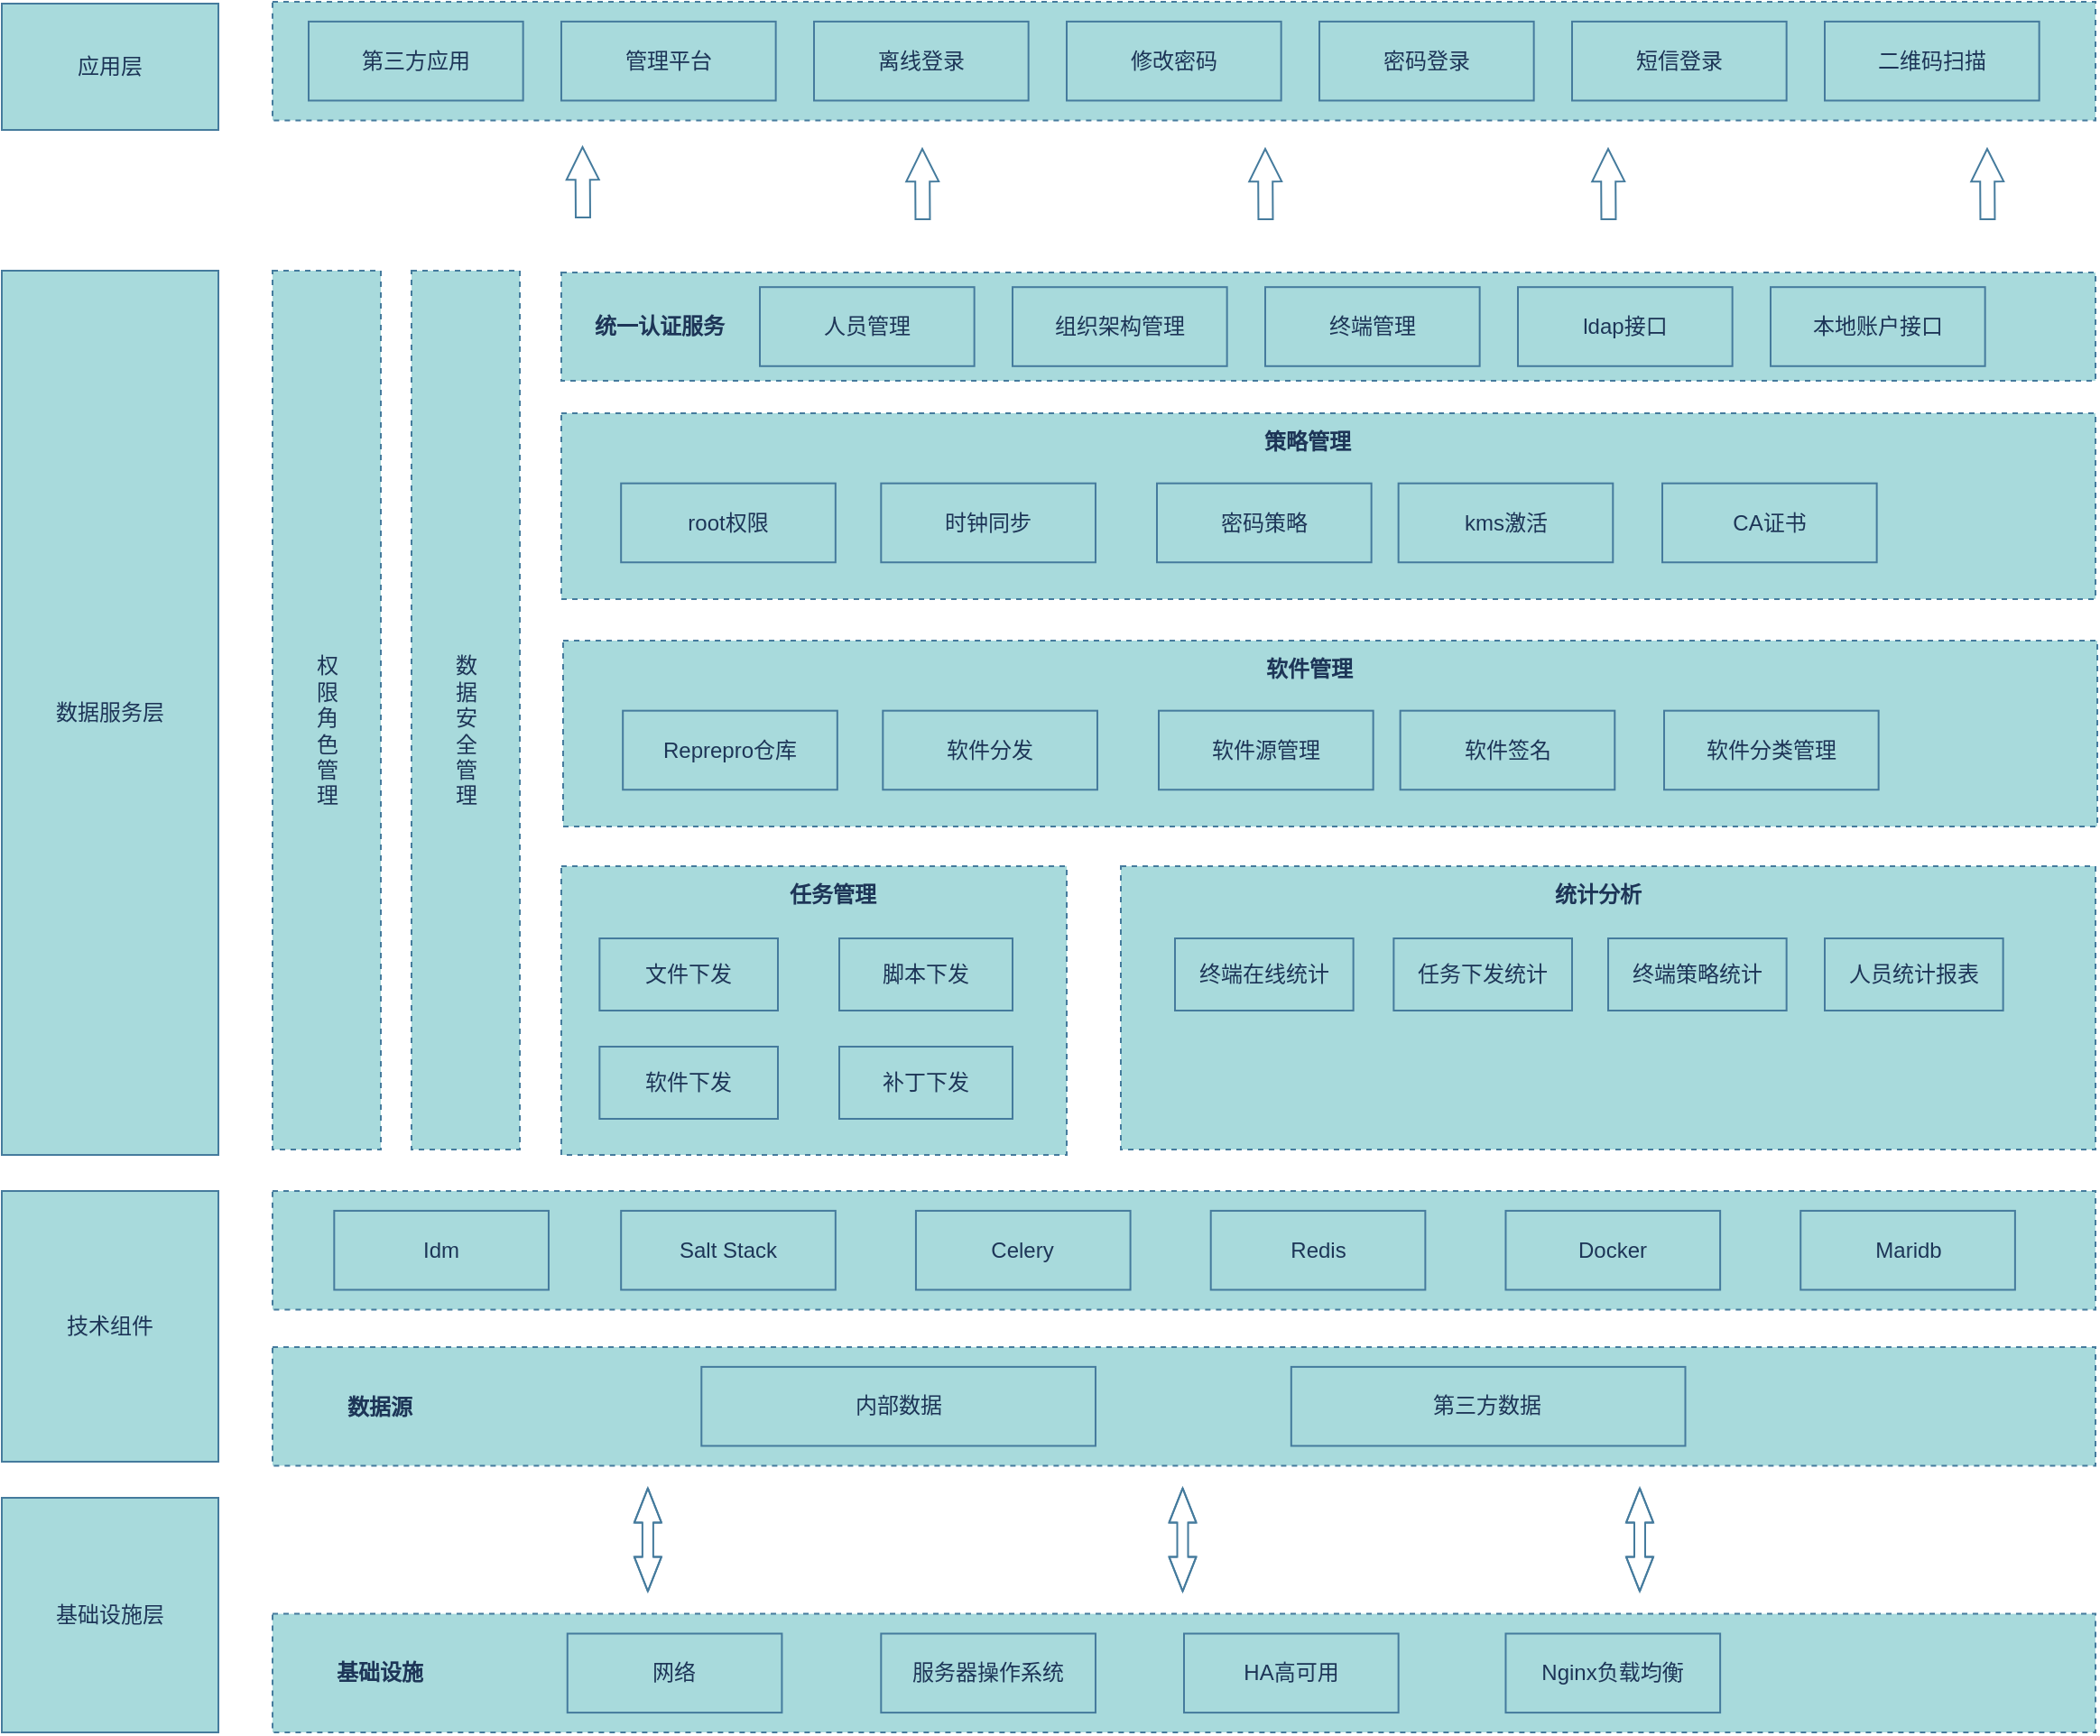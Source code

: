 <mxfile version="21.6.5" type="github" pages="3">
  <diagram name="数据中台技术架构图-1" id="JBZHbjwEhpAROHOcrjpn">
    <mxGraphModel dx="1781" dy="1697" grid="1" gridSize="10" guides="1" tooltips="1" connect="1" arrows="1" fold="1" page="1" pageScale="1" pageWidth="827" pageHeight="1169" math="0" shadow="0">
      <root>
        <mxCell id="0" />
        <mxCell id="1" parent="0" />
        <mxCell id="7xT1okyIv0pge_eyf053-1" value="" style="rounded=0;whiteSpace=wrap;html=1;labelBackgroundColor=none;dashed=1;strokeWidth=1;perimeterSpacing=1;fillColor=#A8DADC;strokeColor=#457B9D;fontColor=#1D3557;" parent="1" vertex="1">
          <mxGeometry x="200" y="430" width="280" height="160" as="geometry" />
        </mxCell>
        <mxCell id="7xT1okyIv0pge_eyf053-26" value="" style="group;rounded=0;dashed=1;container=0;labelBackgroundColor=none;fontColor=#1D3557;" parent="1" vertex="1" connectable="0">
          <mxGeometry x="40" y="170" width="60" height="417" as="geometry" />
        </mxCell>
        <mxCell id="7xT1okyIv0pge_eyf053-30" value="" style="rounded=0;whiteSpace=wrap;html=1;labelBackgroundColor=none;dashed=1;glass=0;shadow=0;fillColor=#A8DADC;strokeColor=#457B9D;fontColor=#1D3557;" parent="1" vertex="1">
          <mxGeometry x="510" y="430" width="540" height="157" as="geometry" />
        </mxCell>
        <mxCell id="7xT1okyIv0pge_eyf053-31" value="" style="rounded=0;whiteSpace=wrap;html=1;labelBackgroundColor=none;dashed=1;fillColor=#A8DADC;strokeColor=#457B9D;fontColor=#1D3557;" parent="1" vertex="1">
          <mxGeometry x="200" y="179" width="850" height="103" as="geometry" />
        </mxCell>
        <mxCell id="7xT1okyIv0pge_eyf053-32" value="" style="rounded=0;whiteSpace=wrap;html=1;labelBackgroundColor=none;dashed=1;fillColor=#A8DADC;strokeColor=#457B9D;fontColor=#1D3557;" parent="1" vertex="1">
          <mxGeometry x="200" y="101" width="850" height="60" as="geometry" />
        </mxCell>
        <mxCell id="7xT1okyIv0pge_eyf053-33" value="统一认证服务" style="text;strokeColor=none;align=center;fillColor=none;html=1;verticalAlign=middle;whiteSpace=wrap;rounded=0;labelBackgroundColor=none;fontStyle=1;fontColor=#1D3557;" parent="1" vertex="1">
          <mxGeometry x="210.003" y="114.575" width="89.118" height="32.847" as="geometry" />
        </mxCell>
        <mxCell id="7xT1okyIv0pge_eyf053-34" value="" style="shape=flexArrow;endArrow=classic;html=1;rounded=0;width=8;endSize=5.7;endWidth=9;labelBackgroundColor=none;fontColor=default;strokeColor=#457B9D;" parent="1" edge="1">
          <mxGeometry width="50" height="50" relative="1" as="geometry">
            <mxPoint x="212" y="71" as="sourcePoint" />
            <mxPoint x="211.756" y="31" as="targetPoint" />
          </mxGeometry>
        </mxCell>
        <mxCell id="7xT1okyIv0pge_eyf053-35" value="" style="shape=flexArrow;endArrow=classic;html=1;rounded=0;width=8;endSize=5.7;endWidth=9;labelBackgroundColor=none;fontColor=default;strokeColor=#457B9D;" parent="1" edge="1">
          <mxGeometry width="50" height="50" relative="1" as="geometry">
            <mxPoint x="400.24" y="72" as="sourcePoint" />
            <mxPoint x="399.996" y="32" as="targetPoint" />
          </mxGeometry>
        </mxCell>
        <mxCell id="7xT1okyIv0pge_eyf053-36" value="" style="shape=flexArrow;endArrow=classic;html=1;rounded=0;width=8;endSize=5.7;endWidth=9;labelBackgroundColor=none;fontColor=default;strokeColor=#457B9D;" parent="1" edge="1">
          <mxGeometry width="50" height="50" relative="1" as="geometry">
            <mxPoint x="590.24" y="72" as="sourcePoint" />
            <mxPoint x="589.996" y="32" as="targetPoint" />
          </mxGeometry>
        </mxCell>
        <mxCell id="7xT1okyIv0pge_eyf053-37" value="" style="shape=flexArrow;endArrow=classic;html=1;rounded=0;width=8;endSize=5.7;endWidth=9;labelBackgroundColor=none;fontColor=default;strokeColor=#457B9D;" parent="1" edge="1">
          <mxGeometry width="50" height="50" relative="1" as="geometry">
            <mxPoint x="780.24" y="72" as="sourcePoint" />
            <mxPoint x="779.996" y="32" as="targetPoint" />
          </mxGeometry>
        </mxCell>
        <mxCell id="7xT1okyIv0pge_eyf053-38" value="" style="shape=flexArrow;endArrow=classic;html=1;rounded=0;width=8;endSize=5.7;endWidth=9;labelBackgroundColor=none;fontColor=default;strokeColor=#457B9D;" parent="1" edge="1">
          <mxGeometry width="50" height="50" relative="1" as="geometry">
            <mxPoint x="990.24" y="72" as="sourcePoint" />
            <mxPoint x="989.996" y="32" as="targetPoint" />
          </mxGeometry>
        </mxCell>
        <mxCell id="7xT1okyIv0pge_eyf053-39" value="" style="rounded=0;whiteSpace=wrap;html=1;labelBackgroundColor=none;dashed=1;fillColor=#A8DADC;strokeColor=#457B9D;fontColor=#1D3557;" parent="1" vertex="1">
          <mxGeometry x="40" y="-49.004" width="1010.0" height="65.693" as="geometry" />
        </mxCell>
        <mxCell id="7xT1okyIv0pge_eyf053-40" value="第三方应用" style="rounded=0;whiteSpace=wrap;html=1;labelBackgroundColor=none;fillColor=#A8DADC;strokeColor=#457B9D;fontColor=#1D3557;" parent="1" vertex="1">
          <mxGeometry x="60.002" y="-38.055" width="118.824" height="43.796" as="geometry" />
        </mxCell>
        <mxCell id="7xT1okyIv0pge_eyf053-41" value="管理平台" style="rounded=0;whiteSpace=wrap;html=1;labelBackgroundColor=none;fillColor=#A8DADC;strokeColor=#457B9D;fontColor=#1D3557;" parent="1" vertex="1">
          <mxGeometry x="200.002" y="-38.055" width="118.824" height="43.796" as="geometry" />
        </mxCell>
        <mxCell id="7xT1okyIv0pge_eyf053-42" value="离线登录" style="rounded=0;whiteSpace=wrap;html=1;labelBackgroundColor=none;fillColor=#A8DADC;strokeColor=#457B9D;fontColor=#1D3557;" parent="1" vertex="1">
          <mxGeometry x="340.002" y="-38.055" width="118.824" height="43.796" as="geometry" />
        </mxCell>
        <mxCell id="7xT1okyIv0pge_eyf053-43" value="修改密码" style="rounded=0;whiteSpace=wrap;html=1;labelBackgroundColor=none;fillColor=#A8DADC;strokeColor=#457B9D;fontColor=#1D3557;" parent="1" vertex="1">
          <mxGeometry x="480.002" y="-38.055" width="118.824" height="43.796" as="geometry" />
        </mxCell>
        <mxCell id="7xT1okyIv0pge_eyf053-44" value="密码登录" style="rounded=0;whiteSpace=wrap;html=1;labelBackgroundColor=none;fillColor=#A8DADC;strokeColor=#457B9D;fontColor=#1D3557;" parent="1" vertex="1">
          <mxGeometry x="620.002" y="-38.055" width="118.824" height="43.796" as="geometry" />
        </mxCell>
        <mxCell id="7xT1okyIv0pge_eyf053-45" value="短信登录" style="rounded=0;whiteSpace=wrap;html=1;labelBackgroundColor=none;fillColor=#A8DADC;strokeColor=#457B9D;fontColor=#1D3557;" parent="1" vertex="1">
          <mxGeometry x="760.002" y="-38.055" width="118.824" height="43.796" as="geometry" />
        </mxCell>
        <mxCell id="7xT1okyIv0pge_eyf053-46" value="二维码扫描" style="rounded=0;whiteSpace=wrap;html=1;labelBackgroundColor=none;fillColor=#A8DADC;strokeColor=#457B9D;fontColor=#1D3557;" parent="1" vertex="1">
          <mxGeometry x="900.002" y="-38.055" width="118.824" height="43.796" as="geometry" />
        </mxCell>
        <mxCell id="7xT1okyIv0pge_eyf053-47" value="人员管理" style="rounded=0;whiteSpace=wrap;html=1;labelBackgroundColor=none;fillColor=#A8DADC;strokeColor=#457B9D;fontColor=#1D3557;" parent="1" vertex="1">
          <mxGeometry x="310.002" y="109.095" width="118.824" height="43.796" as="geometry" />
        </mxCell>
        <mxCell id="7xT1okyIv0pge_eyf053-48" value="文件下发" style="rounded=0;whiteSpace=wrap;html=1;labelBackgroundColor=none;fillColor=#A8DADC;strokeColor=#457B9D;fontColor=#1D3557;" parent="1" vertex="1">
          <mxGeometry x="221.18" y="470" width="98.82" height="40" as="geometry" />
        </mxCell>
        <mxCell id="7xT1okyIv0pge_eyf053-49" value="组织架构管理" style="rounded=0;whiteSpace=wrap;html=1;labelBackgroundColor=none;fillColor=#A8DADC;strokeColor=#457B9D;fontColor=#1D3557;" parent="1" vertex="1">
          <mxGeometry x="450.002" y="109.105" width="118.824" height="43.796" as="geometry" />
        </mxCell>
        <mxCell id="7xT1okyIv0pge_eyf053-50" value="终端管理" style="rounded=0;whiteSpace=wrap;html=1;labelBackgroundColor=none;fillColor=#A8DADC;strokeColor=#457B9D;fontColor=#1D3557;" parent="1" vertex="1">
          <mxGeometry x="590.002" y="109.095" width="118.824" height="43.796" as="geometry" />
        </mxCell>
        <mxCell id="7xT1okyIv0pge_eyf053-51" value="ldap接口" style="rounded=0;whiteSpace=wrap;html=1;labelBackgroundColor=none;fillColor=#A8DADC;strokeColor=#457B9D;fontColor=#1D3557;" parent="1" vertex="1">
          <mxGeometry x="730.002" y="109.095" width="118.824" height="43.796" as="geometry" />
        </mxCell>
        <mxCell id="7xT1okyIv0pge_eyf053-52" value="本地账户接口" style="rounded=0;whiteSpace=wrap;html=1;labelBackgroundColor=none;fillColor=#A8DADC;strokeColor=#457B9D;fontColor=#1D3557;" parent="1" vertex="1">
          <mxGeometry x="870.002" y="109.095" width="118.824" height="43.796" as="geometry" />
        </mxCell>
        <mxCell id="7xT1okyIv0pge_eyf053-53" value="软件下发" style="rounded=0;whiteSpace=wrap;html=1;labelBackgroundColor=none;fillColor=#A8DADC;strokeColor=#457B9D;fontColor=#1D3557;" parent="1" vertex="1">
          <mxGeometry x="221.18" y="530" width="98.82" height="40" as="geometry" />
        </mxCell>
        <mxCell id="7xT1okyIv0pge_eyf053-54" value="脚本下发" style="rounded=0;whiteSpace=wrap;html=1;labelBackgroundColor=none;fillColor=#A8DADC;strokeColor=#457B9D;fontColor=#1D3557;" parent="1" vertex="1">
          <mxGeometry x="354" y="470" width="96" height="40" as="geometry" />
        </mxCell>
        <mxCell id="7xT1okyIv0pge_eyf053-56" value="补丁下发" style="rounded=0;whiteSpace=wrap;html=1;labelBackgroundColor=none;fillColor=#A8DADC;strokeColor=#457B9D;fontColor=#1D3557;" parent="1" vertex="1">
          <mxGeometry x="354" y="530" width="96" height="40" as="geometry" />
        </mxCell>
        <mxCell id="7xT1okyIv0pge_eyf053-57" value="任务管理" style="text;strokeColor=none;align=center;fillColor=none;html=1;verticalAlign=middle;whiteSpace=wrap;rounded=0;labelBackgroundColor=none;fontStyle=1;fontColor=#1D3557;" parent="1" vertex="1">
          <mxGeometry x="306.003" y="430.005" width="89.118" height="32.847" as="geometry" />
        </mxCell>
        <mxCell id="7xT1okyIv0pge_eyf053-58" value="应用层" style="rounded=0;whiteSpace=wrap;html=1;labelBackgroundColor=none;fillColor=#A8DADC;strokeColor=#457B9D;fontColor=#1D3557;" parent="1" vertex="1">
          <mxGeometry x="-110" y="-48" width="120" height="70" as="geometry" />
        </mxCell>
        <mxCell id="7xT1okyIv0pge_eyf053-59" value="数据服务层" style="rounded=0;whiteSpace=wrap;html=1;labelBackgroundColor=none;fillColor=#A8DADC;strokeColor=#457B9D;fontColor=#1D3557;" parent="1" vertex="1">
          <mxGeometry x="-110" y="100" width="120" height="490" as="geometry" />
        </mxCell>
        <mxCell id="7xT1okyIv0pge_eyf053-60" value="技术组件" style="rounded=0;whiteSpace=wrap;html=1;labelBackgroundColor=none;fillColor=#A8DADC;strokeColor=#457B9D;fontColor=#1D3557;" parent="1" vertex="1">
          <mxGeometry x="-110" y="610" width="120" height="150" as="geometry" />
        </mxCell>
        <mxCell id="7xT1okyIv0pge_eyf053-61" value="基础设施层" style="rounded=0;whiteSpace=wrap;html=1;labelBackgroundColor=none;fillColor=#A8DADC;strokeColor=#457B9D;fontColor=#1D3557;" parent="1" vertex="1">
          <mxGeometry x="-110" y="780" width="120" height="130" as="geometry" />
        </mxCell>
        <mxCell id="7xT1okyIv0pge_eyf053-62" value="统计分析" style="text;strokeColor=none;align=center;fillColor=none;html=1;verticalAlign=middle;whiteSpace=wrap;rounded=0;labelBackgroundColor=none;fontStyle=1;fontColor=#1D3557;" parent="1" vertex="1">
          <mxGeometry x="730.003" y="430.005" width="89.118" height="32.847" as="geometry" />
        </mxCell>
        <mxCell id="7xT1okyIv0pge_eyf053-63" value="终端在线统计" style="rounded=0;whiteSpace=wrap;html=1;labelBackgroundColor=none;fillColor=#A8DADC;strokeColor=#457B9D;fontColor=#1D3557;" parent="1" vertex="1">
          <mxGeometry x="540" y="470" width="98.82" height="40" as="geometry" />
        </mxCell>
        <mxCell id="7xT1okyIv0pge_eyf053-64" value="任务下发统计" style="rounded=0;whiteSpace=wrap;html=1;labelBackgroundColor=none;fillColor=#A8DADC;strokeColor=#457B9D;fontColor=#1D3557;" parent="1" vertex="1">
          <mxGeometry x="661.18" y="470" width="98.82" height="40" as="geometry" />
        </mxCell>
        <mxCell id="7xT1okyIv0pge_eyf053-65" value="终端策略统计" style="rounded=0;whiteSpace=wrap;html=1;labelBackgroundColor=none;fillColor=#A8DADC;strokeColor=#457B9D;fontColor=#1D3557;" parent="1" vertex="1">
          <mxGeometry x="780.01" y="470" width="98.82" height="40" as="geometry" />
        </mxCell>
        <mxCell id="7xT1okyIv0pge_eyf053-66" value="人员统计报表" style="rounded=0;whiteSpace=wrap;html=1;labelBackgroundColor=none;fillColor=#A8DADC;strokeColor=#457B9D;fontColor=#1D3557;" parent="1" vertex="1">
          <mxGeometry x="900" y="470" width="98.82" height="40" as="geometry" />
        </mxCell>
        <mxCell id="7xT1okyIv0pge_eyf053-67" value="策略管理" style="text;strokeColor=none;align=center;fillColor=none;html=1;verticalAlign=middle;whiteSpace=wrap;rounded=0;labelBackgroundColor=none;fontStyle=1;fontColor=#1D3557;" parent="1" vertex="1">
          <mxGeometry x="568.823" y="179.005" width="89.118" height="32.847" as="geometry" />
        </mxCell>
        <mxCell id="7xT1okyIv0pge_eyf053-3" value="" style="rounded=0;whiteSpace=wrap;html=1;labelBackgroundColor=none;dashed=1;fillColor=#A8DADC;strokeColor=#457B9D;fontColor=#1D3557;" parent="1" vertex="1">
          <mxGeometry x="40" y="696.496" width="1010.0" height="65.693" as="geometry" />
        </mxCell>
        <mxCell id="7xT1okyIv0pge_eyf053-4" value="数据源" style="text;strokeColor=none;align=center;fillColor=none;html=1;verticalAlign=middle;whiteSpace=wrap;rounded=0;labelBackgroundColor=none;fontStyle=1;fontColor=#1D3557;" parent="1" vertex="1">
          <mxGeometry x="54.853" y="714.015" width="89.118" height="32.847" as="geometry" />
        </mxCell>
        <mxCell id="7xT1okyIv0pge_eyf053-5" value="" style="rounded=0;whiteSpace=wrap;html=1;labelBackgroundColor=none;dashed=1;fillColor=#A8DADC;strokeColor=#457B9D;fontColor=#1D3557;" parent="1" vertex="1">
          <mxGeometry x="40" y="610" width="1010.0" height="65.693" as="geometry" />
        </mxCell>
        <mxCell id="7xT1okyIv0pge_eyf053-6" value="内部数据" style="rounded=0;whiteSpace=wrap;html=1;labelBackgroundColor=none;fillColor=#A8DADC;strokeColor=#457B9D;fontColor=#1D3557;" parent="1" vertex="1">
          <mxGeometry x="277.647" y="707.445" width="218.338" height="43.796" as="geometry" />
        </mxCell>
        <mxCell id="7xT1okyIv0pge_eyf053-7" value="第三方数据" style="rounded=0;whiteSpace=wrap;html=1;labelBackgroundColor=none;fillColor=#A8DADC;strokeColor=#457B9D;fontColor=#1D3557;" parent="1" vertex="1">
          <mxGeometry x="604.412" y="707.445" width="218.338" height="43.796" as="geometry" />
        </mxCell>
        <mxCell id="7xT1okyIv0pge_eyf053-8" value="" style="rounded=0;whiteSpace=wrap;html=1;labelBackgroundColor=none;dashed=1;fillColor=#A8DADC;strokeColor=#457B9D;fontColor=#1D3557;" parent="1" vertex="1">
          <mxGeometry x="40" y="844.307" width="1010.0" height="65.693" as="geometry" />
        </mxCell>
        <mxCell id="7xT1okyIv0pge_eyf053-9" value="网络" style="rounded=0;whiteSpace=wrap;html=1;labelBackgroundColor=none;fillColor=#A8DADC;strokeColor=#457B9D;fontColor=#1D3557;" parent="1" vertex="1">
          <mxGeometry x="203.382" y="855.255" width="118.824" height="43.796" as="geometry" />
        </mxCell>
        <mxCell id="7xT1okyIv0pge_eyf053-11" value="服务器操作系统" style="rounded=0;whiteSpace=wrap;html=1;labelBackgroundColor=none;fillColor=#A8DADC;strokeColor=#457B9D;fontColor=#1D3557;" parent="1" vertex="1">
          <mxGeometry x="377.162" y="855.255" width="118.824" height="43.796" as="geometry" />
        </mxCell>
        <mxCell id="7xT1okyIv0pge_eyf053-12" value="HA高可用" style="rounded=0;whiteSpace=wrap;html=1;labelBackgroundColor=none;fillColor=#A8DADC;strokeColor=#457B9D;fontColor=#1D3557;" parent="1" vertex="1">
          <mxGeometry x="545.0" y="855.255" width="118.824" height="43.796" as="geometry" />
        </mxCell>
        <mxCell id="7xT1okyIv0pge_eyf053-13" value="Nginx负载均衡" style="rounded=0;whiteSpace=wrap;html=1;labelBackgroundColor=none;fillColor=#A8DADC;strokeColor=#457B9D;fontColor=#1D3557;" parent="1" vertex="1">
          <mxGeometry x="723.235" y="855.255" width="118.824" height="43.796" as="geometry" />
        </mxCell>
        <mxCell id="7xT1okyIv0pge_eyf053-14" value="基础设施" style="text;strokeColor=none;align=center;fillColor=none;html=1;verticalAlign=middle;whiteSpace=wrap;rounded=0;labelBackgroundColor=none;fontStyle=1;fontColor=#1D3557;" parent="1" vertex="1">
          <mxGeometry x="54.853" y="860.73" width="89.118" height="32.847" as="geometry" />
        </mxCell>
        <mxCell id="7xT1okyIv0pge_eyf053-15" value="Idm" style="rounded=0;whiteSpace=wrap;html=1;labelBackgroundColor=none;fillColor=#A8DADC;strokeColor=#457B9D;fontColor=#1D3557;" parent="1" vertex="1">
          <mxGeometry x="74.162" y="620.949" width="118.824" height="43.796" as="geometry" />
        </mxCell>
        <mxCell id="7xT1okyIv0pge_eyf053-16" value="Salt Stack" style="rounded=0;whiteSpace=wrap;html=1;labelBackgroundColor=none;fillColor=#A8DADC;strokeColor=#457B9D;fontColor=#1D3557;" parent="1" vertex="1">
          <mxGeometry x="233.088" y="620.949" width="118.824" height="43.796" as="geometry" />
        </mxCell>
        <mxCell id="7xT1okyIv0pge_eyf053-17" value="Celery" style="rounded=0;whiteSpace=wrap;html=1;labelBackgroundColor=none;fillColor=#A8DADC;strokeColor=#457B9D;fontColor=#1D3557;" parent="1" vertex="1">
          <mxGeometry x="396.471" y="620.949" width="118.824" height="43.796" as="geometry" />
        </mxCell>
        <mxCell id="7xT1okyIv0pge_eyf053-18" value="Redis" style="rounded=0;whiteSpace=wrap;html=1;labelBackgroundColor=none;fillColor=#A8DADC;strokeColor=#457B9D;fontColor=#1D3557;" parent="1" vertex="1">
          <mxGeometry x="559.853" y="620.949" width="118.824" height="43.796" as="geometry" />
        </mxCell>
        <mxCell id="7xT1okyIv0pge_eyf053-19" value="Docker" style="rounded=0;whiteSpace=wrap;html=1;labelBackgroundColor=none;fillColor=#A8DADC;strokeColor=#457B9D;fontColor=#1D3557;" parent="1" vertex="1">
          <mxGeometry x="723.235" y="620.949" width="118.824" height="43.796" as="geometry" />
        </mxCell>
        <mxCell id="7xT1okyIv0pge_eyf053-20" value="Maridb" style="rounded=0;whiteSpace=wrap;html=1;labelBackgroundColor=none;fillColor=#A8DADC;strokeColor=#457B9D;fontColor=#1D3557;" parent="1" vertex="1">
          <mxGeometry x="886.618" y="620.949" width="118.824" height="43.796" as="geometry" />
        </mxCell>
        <mxCell id="7xT1okyIv0pge_eyf053-21" value="" style="shape=flexArrow;endArrow=classic;startArrow=classic;html=1;rounded=0;startWidth=8;startSize=6;endWidth=8;endSize=6;width=6;labelBackgroundColor=none;fontColor=default;strokeColor=#457B9D;" parent="1" edge="1">
          <mxGeometry width="100" height="100" relative="1" as="geometry">
            <mxPoint x="247.941" y="832.263" as="sourcePoint" />
            <mxPoint x="247.941" y="774.234" as="targetPoint" />
            <Array as="points">
              <mxPoint x="247.941" y="799.416" />
            </Array>
          </mxGeometry>
        </mxCell>
        <mxCell id="7xT1okyIv0pge_eyf053-22" value="" style="shape=flexArrow;endArrow=classic;startArrow=classic;html=1;rounded=0;startWidth=8;startSize=6;endWidth=8;endSize=6;width=6;labelBackgroundColor=none;fontColor=default;strokeColor=#457B9D;" parent="1" edge="1">
          <mxGeometry width="100" height="100" relative="1" as="geometry">
            <mxPoint x="544.257" y="832.263" as="sourcePoint" />
            <mxPoint x="544.257" y="774.234" as="targetPoint" />
            <Array as="points">
              <mxPoint x="544.257" y="799.416" />
            </Array>
          </mxGeometry>
        </mxCell>
        <mxCell id="7xT1okyIv0pge_eyf053-23" value="" style="shape=flexArrow;endArrow=classic;startArrow=classic;html=1;rounded=0;startWidth=8;startSize=6;endWidth=8;endSize=6;width=6;labelBackgroundColor=none;fontColor=default;strokeColor=#457B9D;" parent="1" edge="1">
          <mxGeometry width="100" height="100" relative="1" as="geometry">
            <mxPoint x="797.5" y="832.263" as="sourcePoint" />
            <mxPoint x="797.5" y="774.234" as="targetPoint" />
            <Array as="points">
              <mxPoint x="797.5" y="799.416" />
            </Array>
          </mxGeometry>
        </mxCell>
        <mxCell id="7xT1okyIv0pge_eyf053-2" value="" style="rounded=0;whiteSpace=wrap;html=1;labelBackgroundColor=none;dashed=1;fillColor=#A8DADC;strokeColor=#457B9D;fontColor=#1D3557;" parent="1" vertex="1">
          <mxGeometry x="117" y="100" width="60" height="487" as="geometry" />
        </mxCell>
        <mxCell id="7xT1okyIv0pge_eyf053-24" value="数&lt;br&gt;据&lt;br&gt;安&lt;br&gt;全&lt;br&gt;管&lt;br&gt;理" style="text;strokeColor=none;align=center;fillColor=none;html=1;verticalAlign=middle;whiteSpace=wrap;rounded=0;labelBackgroundColor=none;fontColor=#1D3557;" parent="1" vertex="1">
          <mxGeometry x="129.5" y="285.833" width="35" height="139" as="geometry" />
        </mxCell>
        <mxCell id="7xT1okyIv0pge_eyf053-27" value="" style="rounded=0;whiteSpace=wrap;html=1;labelBackgroundColor=none;dashed=1;fillColor=#A8DADC;strokeColor=#457B9D;fontColor=#1D3557;" parent="1" vertex="1">
          <mxGeometry x="40" y="100" width="60" height="487" as="geometry" />
        </mxCell>
        <mxCell id="7xT1okyIv0pge_eyf053-28" value="权&lt;br&gt;限&lt;br&gt;角&lt;br&gt;色&lt;br&gt;管&lt;br&gt;理" style="text;strokeColor=none;align=center;fillColor=none;html=1;verticalAlign=middle;whiteSpace=wrap;rounded=0;labelBackgroundColor=none;fontColor=#1D3557;" parent="1" vertex="1">
          <mxGeometry x="52.5" y="285.833" width="35" height="139" as="geometry" />
        </mxCell>
        <mxCell id="7xT1okyIv0pge_eyf053-69" value="root权限" style="rounded=0;whiteSpace=wrap;html=1;labelBackgroundColor=none;fillColor=#A8DADC;strokeColor=#457B9D;fontColor=#1D3557;" parent="1" vertex="1">
          <mxGeometry x="233.092" y="217.835" width="118.824" height="43.796" as="geometry" />
        </mxCell>
        <mxCell id="7xT1okyIv0pge_eyf053-70" value="时钟同步" style="rounded=0;whiteSpace=wrap;html=1;labelBackgroundColor=none;fillColor=#A8DADC;strokeColor=#457B9D;fontColor=#1D3557;" parent="1" vertex="1">
          <mxGeometry x="377.162" y="217.835" width="118.824" height="43.796" as="geometry" />
        </mxCell>
        <mxCell id="7xT1okyIv0pge_eyf053-71" value="密码策略" style="rounded=0;whiteSpace=wrap;html=1;labelBackgroundColor=none;fillColor=#A8DADC;strokeColor=#457B9D;fontColor=#1D3557;" parent="1" vertex="1">
          <mxGeometry x="530.002" y="217.835" width="118.824" height="43.796" as="geometry" />
        </mxCell>
        <mxCell id="7xT1okyIv0pge_eyf053-72" value="kms激活" style="rounded=0;whiteSpace=wrap;html=1;labelBackgroundColor=none;fillColor=#A8DADC;strokeColor=#457B9D;fontColor=#1D3557;" parent="1" vertex="1">
          <mxGeometry x="663.822" y="217.835" width="118.824" height="43.796" as="geometry" />
        </mxCell>
        <mxCell id="7xT1okyIv0pge_eyf053-73" value="CA证书" style="rounded=0;whiteSpace=wrap;html=1;labelBackgroundColor=none;fillColor=#A8DADC;strokeColor=#457B9D;fontColor=#1D3557;" parent="1" vertex="1">
          <mxGeometry x="810.002" y="217.835" width="118.824" height="43.796" as="geometry" />
        </mxCell>
        <mxCell id="7xT1okyIv0pge_eyf053-74" value="" style="rounded=0;whiteSpace=wrap;html=1;labelBackgroundColor=none;dashed=1;fillColor=#A8DADC;strokeColor=#457B9D;fontColor=#1D3557;" parent="1" vertex="1">
          <mxGeometry x="201" y="305" width="850" height="103" as="geometry" />
        </mxCell>
        <mxCell id="7xT1okyIv0pge_eyf053-75" value="软件管理" style="text;strokeColor=none;align=center;fillColor=none;html=1;verticalAlign=middle;whiteSpace=wrap;rounded=0;labelBackgroundColor=none;fontStyle=1;fontColor=#1D3557;" parent="1" vertex="1">
          <mxGeometry x="569.823" y="305.005" width="89.118" height="32.847" as="geometry" />
        </mxCell>
        <mxCell id="7xT1okyIv0pge_eyf053-76" value="Reprepro仓库" style="rounded=0;whiteSpace=wrap;html=1;labelBackgroundColor=none;fillColor=#A8DADC;strokeColor=#457B9D;fontColor=#1D3557;" parent="1" vertex="1">
          <mxGeometry x="234.092" y="343.835" width="118.824" height="43.796" as="geometry" />
        </mxCell>
        <mxCell id="7xT1okyIv0pge_eyf053-77" value="软件分发" style="rounded=0;whiteSpace=wrap;html=1;labelBackgroundColor=none;fillColor=#A8DADC;strokeColor=#457B9D;fontColor=#1D3557;" parent="1" vertex="1">
          <mxGeometry x="378.162" y="343.835" width="118.824" height="43.796" as="geometry" />
        </mxCell>
        <mxCell id="7xT1okyIv0pge_eyf053-78" value="软件源管理" style="rounded=0;whiteSpace=wrap;html=1;labelBackgroundColor=none;fillColor=#A8DADC;strokeColor=#457B9D;fontColor=#1D3557;" parent="1" vertex="1">
          <mxGeometry x="531.002" y="343.835" width="118.824" height="43.796" as="geometry" />
        </mxCell>
        <mxCell id="7xT1okyIv0pge_eyf053-79" value="软件签名" style="rounded=0;whiteSpace=wrap;html=1;labelBackgroundColor=none;fillColor=#A8DADC;strokeColor=#457B9D;fontColor=#1D3557;" parent="1" vertex="1">
          <mxGeometry x="664.822" y="343.835" width="118.824" height="43.796" as="geometry" />
        </mxCell>
        <mxCell id="7xT1okyIv0pge_eyf053-80" value="软件分类管理" style="rounded=0;whiteSpace=wrap;html=1;labelBackgroundColor=none;fillColor=#A8DADC;strokeColor=#457B9D;fontColor=#1D3557;" parent="1" vertex="1">
          <mxGeometry x="811.002" y="343.835" width="118.824" height="43.796" as="geometry" />
        </mxCell>
      </root>
    </mxGraphModel>
  </diagram>
  <diagram id="5oO0zdge0b_lwBmciEEE" name="数据中台技术架构图-2">
    <mxGraphModel dx="954" dy="528" grid="1" gridSize="10" guides="1" tooltips="1" connect="1" arrows="1" fold="1" page="1" pageScale="1" pageWidth="827" pageHeight="1169" math="0" shadow="0">
      <root>
        <mxCell id="0" />
        <mxCell id="1" parent="0" />
        <mxCell id="FahSM20ym5paNgnE85Up-1" value="" style="rounded=0;whiteSpace=wrap;html=1;labelBackgroundColor=none;dashed=1;strokeWidth=1;perimeterSpacing=1;container=0;fillColor=#e1d5e7;strokeColor=#9673a6;" parent="1" vertex="1">
          <mxGeometry x="41" y="214" width="660" height="130" as="geometry" />
        </mxCell>
        <mxCell id="FahSM20ym5paNgnE85Up-64" value="" style="rounded=0;whiteSpace=wrap;html=1;labelBackgroundColor=none;dashed=1;fillColor=#ffe6cc;strokeColor=#d79b00;" parent="1" vertex="1">
          <mxGeometry x="1074.15" y="40" width="156" height="570" as="geometry" />
        </mxCell>
        <mxCell id="FahSM20ym5paNgnE85Up-2" value="" style="group;rounded=0;dashed=1;container=0;labelBackgroundColor=none;" parent="1" vertex="1" connectable="0">
          <mxGeometry x="40" y="170" width="60" height="417" as="geometry" />
        </mxCell>
        <mxCell id="FahSM20ym5paNgnE85Up-5" value="" style="rounded=0;whiteSpace=wrap;html=1;labelBackgroundColor=none;dashed=1;fillColor=#dae8fc;strokeColor=#6c8ebf;" parent="1" vertex="1">
          <mxGeometry x="41.15" y="40" width="1009" height="60" as="geometry" />
        </mxCell>
        <mxCell id="FahSM20ym5paNgnE85Up-6" value="数据应用" style="text;align=center;html=1;verticalAlign=middle;whiteSpace=wrap;rounded=0;labelBackgroundColor=none;fontStyle=1;fontSize=14;" parent="1" vertex="1">
          <mxGeometry x="40.153" y="53.575" width="89.118" height="32.847" as="geometry" />
        </mxCell>
        <mxCell id="FahSM20ym5paNgnE85Up-12" value="" style="rounded=0;whiteSpace=wrap;html=1;labelBackgroundColor=none;dashed=1;fillColor=#fff2cc;strokeColor=#d6b656;" parent="1" vertex="1">
          <mxGeometry x="40.15" y="124.676" width="1010.0" height="65.693" as="geometry" />
        </mxCell>
        <mxCell id="FahSM20ym5paNgnE85Up-14" value="Kylin&lt;br&gt;多维索引/预计算" style="rounded=0;whiteSpace=wrap;html=1;labelBackgroundColor=none;" parent="1" vertex="1">
          <mxGeometry x="428.32" y="230.48" width="111.83" height="42" as="geometry" />
        </mxCell>
        <mxCell id="FahSM20ym5paNgnE85Up-15" value="数据接口 Restful API" style="rounded=0;whiteSpace=wrap;html=1;labelBackgroundColor=none;" parent="1" vertex="1">
          <mxGeometry x="149.72" y="135.63" width="420.43" height="43.8" as="geometry" />
        </mxCell>
        <mxCell id="FahSM20ym5paNgnE85Up-16" value="流式数据 Rabbit MQ" style="rounded=0;whiteSpace=wrap;html=1;labelBackgroundColor=none;strokeColor=default;" parent="1" vertex="1">
          <mxGeometry x="630.15" y="135.62" width="385.83" height="43.8" as="geometry" />
        </mxCell>
        <mxCell id="FahSM20ym5paNgnE85Up-20" value="可视化分析" style="rounded=0;whiteSpace=wrap;html=1;labelBackgroundColor=none;" parent="1" vertex="1">
          <mxGeometry x="151.152" y="48.095" width="118.824" height="43.796" as="geometry" />
        </mxCell>
        <mxCell id="FahSM20ym5paNgnE85Up-22" value="标签系统" style="rounded=0;whiteSpace=wrap;html=1;labelBackgroundColor=none;" parent="1" vertex="1">
          <mxGeometry x="309.492" y="48.105" width="118.824" height="43.796" as="geometry" />
        </mxCell>
        <mxCell id="FahSM20ym5paNgnE85Up-23" value="自助查询" style="rounded=0;whiteSpace=wrap;html=1;labelBackgroundColor=none;" parent="1" vertex="1">
          <mxGeometry x="460.152" y="48.115" width="118.824" height="43.796" as="geometry" />
        </mxCell>
        <mxCell id="FahSM20ym5paNgnE85Up-24" value="数据接口" style="rounded=0;whiteSpace=wrap;html=1;labelBackgroundColor=none;" parent="1" vertex="1">
          <mxGeometry x="911.322" y="48.095" width="118.824" height="43.796" as="geometry" />
        </mxCell>
        <mxCell id="FahSM20ym5paNgnE85Up-25" value="旅客画像" style="rounded=0;whiteSpace=wrap;html=1;labelBackgroundColor=none;" parent="1" vertex="1">
          <mxGeometry x="620.152" y="48.095" width="118.824" height="43.796" as="geometry" />
        </mxCell>
        <mxCell id="FahSM20ym5paNgnE85Up-40" value="" style="rounded=0;whiteSpace=wrap;html=1;labelBackgroundColor=none;dashed=1;fillColor=#f8cecc;strokeColor=#b85450;" parent="1" vertex="1">
          <mxGeometry x="40.15" y="454.496" width="1010.0" height="65.693" as="geometry" />
        </mxCell>
        <mxCell id="FahSM20ym5paNgnE85Up-41" value="数据采集" style="text;align=center;html=1;verticalAlign=middle;whiteSpace=wrap;rounded=0;labelBackgroundColor=none;fontStyle=1;fontSize=14;" parent="1" vertex="1">
          <mxGeometry x="40.003" y="472.015" width="89.118" height="32.847" as="geometry" />
        </mxCell>
        <mxCell id="FahSM20ym5paNgnE85Up-42" value="" style="rounded=0;whiteSpace=wrap;html=1;labelBackgroundColor=none;dashed=1;fillColor=#d5e8d4;strokeColor=#82b366;" parent="1" vertex="1">
          <mxGeometry x="40.15" y="368" width="1010.0" height="65.693" as="geometry" />
        </mxCell>
        <mxCell id="FahSM20ym5paNgnE85Up-43" value="DataX&lt;br&gt;数据传输" style="rounded=0;whiteSpace=wrap;html=1;labelBackgroundColor=none;" parent="1" vertex="1">
          <mxGeometry x="149.72" y="465.44" width="140" height="42.56" as="geometry" />
        </mxCell>
        <mxCell id="FahSM20ym5paNgnE85Up-44" value="Restful API" style="rounded=0;whiteSpace=wrap;html=1;labelBackgroundColor=none;" parent="1" vertex="1">
          <mxGeometry x="723.39" y="467.16" width="128.83" height="42.56" as="geometry" />
        </mxCell>
        <mxCell id="FahSM20ym5paNgnE85Up-45" value="" style="rounded=0;whiteSpace=wrap;html=1;labelBackgroundColor=none;dashed=1;fillColor=#ffe6cc;strokeColor=#d79b00;" parent="1" vertex="1">
          <mxGeometry x="40.15" y="542.307" width="1010.0" height="65.693" as="geometry" />
        </mxCell>
        <mxCell id="FahSM20ym5paNgnE85Up-46" value="网络" style="rounded=0;whiteSpace=wrap;html=1;labelBackgroundColor=none;" parent="1" vertex="1">
          <mxGeometry x="151.15" y="553.26" width="140.43" height="43.8" as="geometry" />
        </mxCell>
        <mxCell id="FahSM20ym5paNgnE85Up-47" value="移动网络" style="rounded=0;whiteSpace=wrap;html=1;labelBackgroundColor=none;" parent="1" vertex="1">
          <mxGeometry x="351.04" y="554.73" width="139.41" height="43.8" as="geometry" />
        </mxCell>
        <mxCell id="FahSM20ym5paNgnE85Up-48" value="云平台" style="rounded=0;whiteSpace=wrap;html=1;labelBackgroundColor=none;" parent="1" vertex="1">
          <mxGeometry x="540.15" y="553.26" width="140" height="43.8" as="geometry" />
        </mxCell>
        <mxCell id="FahSM20ym5paNgnE85Up-49" value="本地机房" style="rounded=0;whiteSpace=wrap;html=1;labelBackgroundColor=none;" parent="1" vertex="1">
          <mxGeometry x="723.39" y="553.73" width="126.76" height="43.8" as="geometry" />
        </mxCell>
        <mxCell id="FahSM20ym5paNgnE85Up-50" value="基础设施" style="text;align=center;html=1;verticalAlign=middle;whiteSpace=wrap;rounded=0;labelBackgroundColor=none;fontStyle=1;fontSize=14;" parent="1" vertex="1">
          <mxGeometry x="40.003" y="558.73" width="89.118" height="32.847" as="geometry" />
        </mxCell>
        <mxCell id="FahSM20ym5paNgnE85Up-81" value="运维监控" style="text;align=center;html=1;verticalAlign=middle;whiteSpace=wrap;rounded=0;labelBackgroundColor=none;fontStyle=1;fontSize=14;" parent="1" vertex="1">
          <mxGeometry x="1108.383" y="385.155" width="89.118" height="32.847" as="geometry" />
        </mxCell>
        <mxCell id="FahSM20ym5paNgnE85Up-82" value="Zabbix" style="rounded=0;whiteSpace=wrap;html=1;labelBackgroundColor=none;" parent="1" vertex="1">
          <mxGeometry x="1092.74" y="422.01" width="117.41" height="50" as="geometry" />
        </mxCell>
        <mxCell id="FahSM20ym5paNgnE85Up-83" value="Grafina" style="rounded=0;whiteSpace=wrap;html=1;labelBackgroundColor=none;" parent="1" vertex="1">
          <mxGeometry x="1092.74" y="555.73" width="117.41" height="43.8" as="geometry" />
        </mxCell>
        <mxCell id="FahSM20ym5paNgnE85Up-84" value="RabbitMQ" style="rounded=0;whiteSpace=wrap;html=1;labelBackgroundColor=none;" parent="1" vertex="1">
          <mxGeometry x="895.33" y="467.16" width="122.82" height="42.56" as="geometry" />
        </mxCell>
        <mxCell id="FahSM20ym5paNgnE85Up-85" value="HDFS&lt;br&gt;分布式文件系统" style="rounded=0;whiteSpace=wrap;html=1;labelBackgroundColor=none;" parent="1" vertex="1">
          <mxGeometry x="149.72" y="381.32" width="250.43" height="42" as="geometry" />
        </mxCell>
        <mxCell id="FahSM20ym5paNgnE85Up-86" value="数据存储" style="text;align=center;html=1;verticalAlign=middle;whiteSpace=wrap;rounded=0;labelBackgroundColor=none;fontStyle=1;fontSize=14;" parent="1" vertex="1">
          <mxGeometry x="41.003" y="384.425" width="89.118" height="32.847" as="geometry" />
        </mxCell>
        <mxCell id="FahSM20ym5paNgnE85Up-109" value="数据服务" style="text;align=center;html=1;verticalAlign=middle;whiteSpace=wrap;rounded=0;labelBackgroundColor=none;fontStyle=1;fontSize=14;" parent="1" vertex="1">
          <mxGeometry x="41.153" y="141.105" width="89.118" height="32.847" as="geometry" />
        </mxCell>
        <mxCell id="FahSM20ym5paNgnE85Up-67" value="数据质量&lt;span style=&quot;background-color: rgb(251, 251, 251);&quot;&gt;&lt;br&gt;&lt;/span&gt;&lt;div style=&quot;text-align: center;&quot;&gt;&lt;span style=&quot;background-color: rgb(255, 255, 255); font-family: &amp;quot;pingfang SC&amp;quot;, &amp;quot;helvetica neue&amp;quot;, arial, &amp;quot;hiragino sans gb&amp;quot;, &amp;quot;microsoft yahei ui&amp;quot;, &amp;quot;microsoft yahei&amp;quot;, simsun, sans-serif; text-align: start;&quot;&gt;Griffin&lt;/span&gt;&lt;/div&gt;" style="rounded=0;whiteSpace=wrap;html=1;labelBackgroundColor=none;" parent="1" vertex="1">
          <mxGeometry x="1098.24" y="91.91" width="111.91" height="78.09" as="geometry" />
        </mxCell>
        <mxCell id="FahSM20ym5paNgnE85Up-68" value="数据地图&lt;br&gt;Atlas" style="rounded=0;whiteSpace=wrap;html=1;labelBackgroundColor=none;" parent="1" vertex="1">
          <mxGeometry x="1095.74" y="187" width="114.41" height="80.95" as="geometry" />
        </mxCell>
        <mxCell id="FahSM20ym5paNgnE85Up-77" value="数据资产管理" style="text;align=center;html=1;verticalAlign=middle;whiteSpace=wrap;rounded=0;labelBackgroundColor=none;fontStyle=1;fontSize=14;" parent="1" vertex="1">
          <mxGeometry x="1100.15" y="48.1" width="102.06" height="32.85" as="geometry" />
        </mxCell>
        <mxCell id="FahSM20ym5paNgnE85Up-80" value="数据权限&lt;br&gt;Ranger" style="rounded=0;whiteSpace=wrap;html=1;labelBackgroundColor=none;" parent="1" vertex="1">
          <mxGeometry x="1096.51" y="288" width="115.37" height="80" as="geometry" />
        </mxCell>
        <mxCell id="FahSM20ym5paNgnE85Up-111" value="Prometheus" style="rounded=0;whiteSpace=wrap;html=1;labelBackgroundColor=none;" parent="1" vertex="1">
          <mxGeometry x="1093.47" y="490.31" width="117.41" height="50" as="geometry" />
        </mxCell>
        <mxCell id="FahSM20ym5paNgnE85Up-115" value="" style="group;labelBackgroundColor=none;fillColor=#f8cecc;strokeColor=#b85450;container=0;" parent="1" vertex="1" connectable="0">
          <mxGeometry x="715.98" y="214" width="160" height="130" as="geometry" />
        </mxCell>
        <mxCell id="FahSM20ym5paNgnE85Up-92" value="Ray&lt;br&gt;推荐平台" style="rounded=0;whiteSpace=wrap;html=1;labelBackgroundColor=none;container=0;" parent="1" vertex="1">
          <mxGeometry x="571.15" y="230.473" width="107.09" height="42" as="geometry" />
        </mxCell>
        <mxCell id="FahSM20ym5paNgnE85Up-35" value="Flink&lt;br&gt;流式计算" style="rounded=0;whiteSpace=wrap;html=1;labelBackgroundColor=none;container=0;" parent="1" vertex="1">
          <mxGeometry x="297.81" y="230.477" width="108.29" height="42" as="geometry" />
        </mxCell>
        <mxCell id="FahSM20ym5paNgnE85Up-21" value="Hive&lt;br&gt;数据仓库" style="rounded=0;whiteSpace=wrap;html=1;labelBackgroundColor=none;container=0;" parent="1" vertex="1">
          <mxGeometry x="151.15" y="230.004" width="109.85" height="42" as="geometry" />
        </mxCell>
        <mxCell id="FahSM20ym5paNgnE85Up-26" value="Spark&lt;br&gt;快速分析查询" style="rounded=0;whiteSpace=wrap;html=1;labelBackgroundColor=none;container=0;" parent="1" vertex="1">
          <mxGeometry x="149.72" y="288.922" width="111.28" height="42" as="geometry" />
        </mxCell>
        <mxCell id="FahSM20ym5paNgnE85Up-96" value="数据计算" style="text;align=center;html=1;verticalAlign=middle;whiteSpace=wrap;rounded=0;labelBackgroundColor=none;fontStyle=1;container=0;fontSize=14;" parent="1" vertex="1">
          <mxGeometry x="40.15" y="263.44" width="90" height="29.56" as="geometry" />
        </mxCell>
        <mxCell id="FahSM20ym5paNgnE85Up-112" value="人脸识别" style="rounded=0;whiteSpace=wrap;html=1;labelBackgroundColor=none;container=0;" parent="1" vertex="1">
          <mxGeometry x="571.15" y="288.569" width="107.09" height="42" as="geometry" />
        </mxCell>
        <mxCell id="FahSM20ym5paNgnE85Up-113" value="Tez&lt;br&gt;计算框架" style="rounded=0;whiteSpace=wrap;html=1;labelBackgroundColor=none;container=0;" parent="1" vertex="1">
          <mxGeometry x="296.42" y="290.003" width="108.29" height="42" as="geometry" />
        </mxCell>
        <mxCell id="FahSM20ym5paNgnE85Up-117" value="Sqoop&lt;br&gt;数据导入" style="rounded=0;whiteSpace=wrap;html=1;labelBackgroundColor=none;" parent="1" vertex="1">
          <mxGeometry x="350.74" y="465.44" width="140" height="42.56" as="geometry" />
        </mxCell>
        <mxCell id="FahSM20ym5paNgnE85Up-118" value="Flume&lt;br&gt;日志采集" style="rounded=0;whiteSpace=wrap;html=1;labelBackgroundColor=none;" parent="1" vertex="1">
          <mxGeometry x="540.15" y="467.16" width="140" height="42.56" as="geometry" />
        </mxCell>
        <mxCell id="FahSM20ym5paNgnE85Up-119" value="Trino&lt;br&gt;分布式查询引擎" style="rounded=0;whiteSpace=wrap;html=1;labelBackgroundColor=none;" parent="1" vertex="1">
          <mxGeometry x="428.32" y="288.57" width="111.83" height="42" as="geometry" />
        </mxCell>
        <mxCell id="FahSM20ym5paNgnE85Up-120" value="推荐系统" style="rounded=0;whiteSpace=wrap;html=1;labelBackgroundColor=none;" parent="1" vertex="1">
          <mxGeometry x="772.322" y="48.115" width="118.824" height="43.796" as="geometry" />
        </mxCell>
        <mxCell id="FahSM20ym5paNgnE85Up-121" value="HBase&lt;br&gt;非关系型数据库" style="rounded=0;whiteSpace=wrap;html=1;labelBackgroundColor=none;" parent="1" vertex="1">
          <mxGeometry x="470.15" y="380.85" width="240" height="42" as="geometry" />
        </mxCell>
        <mxCell id="FahSM20ym5paNgnE85Up-122" value="MySQL&lt;br&gt;关系型数据库" style="rounded=0;whiteSpace=wrap;html=1;labelBackgroundColor=none;" parent="1" vertex="1">
          <mxGeometry x="780.15" y="381.32" width="230" height="42" as="geometry" />
        </mxCell>
        <mxCell id="-vOSqX19OpU3c5eJ-dps-1" value="" style="group;labelBackgroundColor=none;fillColor=#fff2cc;strokeColor=#d6b656;container=0;" parent="1" vertex="1" connectable="0">
          <mxGeometry x="893.33" y="213.22" width="159" height="130" as="geometry" />
        </mxCell>
        <mxCell id="FahSM20ym5paNgnE85Up-99" value="" style="rounded=0;whiteSpace=wrap;html=1;labelBackgroundColor=none;dashed=1;fillColor=#e1d5e7;strokeColor=#9673a6;" parent="1" vertex="1">
          <mxGeometry x="715.98" y="214" width="160" height="130" as="geometry" />
        </mxCell>
        <mxCell id="FahSM20ym5paNgnE85Up-100" value="资源管理" style="text;align=center;html=1;verticalAlign=middle;whiteSpace=wrap;rounded=0;labelBackgroundColor=none;fontStyle=1;fontSize=14;" parent="1" vertex="1">
          <mxGeometry x="756.396" y="223.937" width="78.92" height="25.458" as="geometry" />
        </mxCell>
        <mxCell id="FahSM20ym5paNgnE85Up-101" value="Yarn" style="rounded=0;whiteSpace=wrap;html=1;labelBackgroundColor=none;" parent="1" vertex="1">
          <mxGeometry x="734.96" y="261.98" width="112.22" height="42.02" as="geometry" />
        </mxCell>
        <mxCell id="FahSM20ym5paNgnE85Up-103" value="" style="rounded=0;whiteSpace=wrap;html=1;labelBackgroundColor=none;dashed=1;fillColor=#e1d5e7;strokeColor=#9673a6;" parent="1" vertex="1">
          <mxGeometry x="893.33" y="213.22" width="159" height="130" as="geometry" />
        </mxCell>
        <mxCell id="FahSM20ym5paNgnE85Up-104" value="任务管理" style="text;align=center;html=1;verticalAlign=middle;whiteSpace=wrap;rounded=0;labelBackgroundColor=none;fontStyle=1;fontSize=14;" parent="1" vertex="1">
          <mxGeometry x="928.273" y="218.481" width="89.118" height="32.026" as="geometry" />
        </mxCell>
        <mxCell id="FahSM20ym5paNgnE85Up-105" value="Dolphin" style="rounded=0;whiteSpace=wrap;html=1;labelBackgroundColor=none;" parent="1" vertex="1">
          <mxGeometry x="913.422" y="256.873" width="118.824" height="42.701" as="geometry" />
        </mxCell>
      </root>
    </mxGraphModel>
  </diagram>
  <diagram id="JWkTIdSRsDsGcexqQB3X" name="安全保障">
    <mxGraphModel dx="954" dy="528" grid="1" gridSize="10" guides="1" tooltips="1" connect="1" arrows="1" fold="1" page="1" pageScale="1" pageWidth="827" pageHeight="1169" math="0" shadow="0">
      <root>
        <mxCell id="0" />
        <mxCell id="1" parent="0" />
        <mxCell id="VzYkjXNxpJz7nn8vD5TT-3" value="" style="group;rounded=0;dashed=1;container=0;labelBackgroundColor=none;" parent="1" vertex="1" connectable="0">
          <mxGeometry x="1032.25" y="170" width="60" height="417" as="geometry" />
        </mxCell>
        <mxCell id="VzYkjXNxpJz7nn8vD5TT-15" value="" style="rounded=0;whiteSpace=wrap;html=1;labelBackgroundColor=none;dashed=1;fillColor=#f8cecc;strokeColor=#b85450;" parent="1" vertex="1">
          <mxGeometry x="240" y="267.6" width="180" height="208" as="geometry" />
        </mxCell>
        <mxCell id="VzYkjXNxpJz7nn8vD5TT-16" value="数据脱敏" style="text;align=center;html=1;verticalAlign=middle;whiteSpace=wrap;rounded=0;labelBackgroundColor=none;fontStyle=1;fontSize=14;" parent="1" vertex="1">
          <mxGeometry x="244.463" y="282.755" width="89.118" height="32.847" as="geometry" />
        </mxCell>
        <mxCell id="VzYkjXNxpJz7nn8vD5TT-17" value="" style="rounded=0;whiteSpace=wrap;html=1;labelBackgroundColor=none;dashed=1;fillColor=#d5e8d4;strokeColor=#82b366;" parent="1" vertex="1">
          <mxGeometry x="40.15" y="267.6" width="180" height="208" as="geometry" />
        </mxCell>
        <mxCell id="VzYkjXNxpJz7nn8vD5TT-20" value="" style="rounded=0;whiteSpace=wrap;html=1;labelBackgroundColor=none;dashed=1;fillColor=#ffe6cc;strokeColor=#d79b00;" parent="1" vertex="1">
          <mxGeometry x="40.15" y="41.31" width="180" height="208" as="geometry" />
        </mxCell>
        <mxCell id="VzYkjXNxpJz7nn8vD5TT-21" value="统一认证" style="rounded=0;whiteSpace=wrap;html=1;labelBackgroundColor=none;" parent="1" vertex="1">
          <mxGeometry x="58.51" y="101.98" width="141.49" height="35" as="geometry" />
        </mxCell>
        <mxCell id="VzYkjXNxpJz7nn8vD5TT-22" value="SSL数据加密" style="rounded=0;whiteSpace=wrap;html=1;labelBackgroundColor=none;" parent="1" vertex="1">
          <mxGeometry x="57.02" y="153.8" width="142.98" height="35" as="geometry" />
        </mxCell>
        <mxCell id="VzYkjXNxpJz7nn8vD5TT-23" value="数据权限" style="rounded=0;whiteSpace=wrap;html=1;labelBackgroundColor=none;" parent="1" vertex="1">
          <mxGeometry x="58.51" y="204.05" width="141.49" height="35" as="geometry" />
        </mxCell>
        <mxCell id="VzYkjXNxpJz7nn8vD5TT-25" value="认证授权" style="text;align=center;html=1;verticalAlign=middle;whiteSpace=wrap;rounded=0;labelBackgroundColor=none;fontStyle=1;fontSize=14;" parent="1" vertex="1">
          <mxGeometry x="40.003" y="58.73" width="89.118" height="32.847" as="geometry" />
        </mxCell>
        <mxCell id="VzYkjXNxpJz7nn8vD5TT-31" value="数据加密" style="text;align=center;html=1;verticalAlign=middle;whiteSpace=wrap;rounded=0;labelBackgroundColor=none;fontStyle=1;fontSize=14;" parent="1" vertex="1">
          <mxGeometry x="49.853" y="286.805" width="89.118" height="32.847" as="geometry" />
        </mxCell>
        <mxCell id="VzYkjXNxpJz7nn8vD5TT-56" value="" style="rounded=0;whiteSpace=wrap;html=1;labelBackgroundColor=none;dashed=1;fillColor=#e1d5e7;strokeColor=#9673a6;" parent="1" vertex="1">
          <mxGeometry x="40.15" y="488.1" width="379.85" height="51.9" as="geometry" />
        </mxCell>
        <mxCell id="VzYkjXNxpJz7nn8vD5TT-59" value="存储加密" style="rounded=0;whiteSpace=wrap;html=1;labelBackgroundColor=none;" parent="1" vertex="1">
          <mxGeometry x="57.57" y="337.6" width="140.43" height="35" as="geometry" />
        </mxCell>
        <mxCell id="VzYkjXNxpJz7nn8vD5TT-60" value="传输加密" style="rounded=0;whiteSpace=wrap;html=1;labelBackgroundColor=none;" parent="1" vertex="1">
          <mxGeometry x="56.13" y="407.6" width="140.43" height="35" as="geometry" />
        </mxCell>
        <mxCell id="VzYkjXNxpJz7nn8vD5TT-61" value="敏感数据识别" style="rounded=0;whiteSpace=wrap;html=1;labelBackgroundColor=none;" parent="1" vertex="1">
          <mxGeometry x="263.8" y="337.6" width="140.43" height="35" as="geometry" />
        </mxCell>
        <mxCell id="VzYkjXNxpJz7nn8vD5TT-62" value="" style="rounded=0;whiteSpace=wrap;html=1;labelBackgroundColor=none;dashed=1;fillColor=#dae8fc;strokeColor=#6c8ebf;" parent="1" vertex="1">
          <mxGeometry x="240" y="41.31" width="180" height="208" as="geometry" />
        </mxCell>
        <mxCell id="VzYkjXNxpJz7nn8vD5TT-63" value="数据共享安全" style="text;align=center;html=1;verticalAlign=middle;whiteSpace=wrap;rounded=0;labelBackgroundColor=none;fontStyle=1;fontSize=14;" parent="1" vertex="1">
          <mxGeometry x="259.083" y="54.315" width="89.118" height="32.847" as="geometry" />
        </mxCell>
        <mxCell id="VzYkjXNxpJz7nn8vD5TT-64" value="接口数据" style="rounded=0;whiteSpace=wrap;html=1;labelBackgroundColor=none;" parent="1" vertex="1">
          <mxGeometry x="259.08" y="97.74" width="140.43" height="35" as="geometry" />
        </mxCell>
        <mxCell id="VzYkjXNxpJz7nn8vD5TT-65" value="流式数据" style="rounded=0;whiteSpace=wrap;html=1;labelBackgroundColor=none;" parent="1" vertex="1">
          <mxGeometry x="260.3" y="150.16" width="140.43" height="35" as="geometry" />
        </mxCell>
        <mxCell id="VzYkjXNxpJz7nn8vD5TT-66" value="文件共享" style="rounded=0;whiteSpace=wrap;html=1;labelBackgroundColor=none;" parent="1" vertex="1">
          <mxGeometry x="260.3" y="204.21" width="140.43" height="35" as="geometry" />
        </mxCell>
        <mxCell id="VzYkjXNxpJz7nn8vD5TT-68" value="敏感数据脱敏" style="rounded=0;whiteSpace=wrap;html=1;labelBackgroundColor=none;" parent="1" vertex="1">
          <mxGeometry x="263.8" y="405.6" width="140.43" height="35" as="geometry" />
        </mxCell>
        <mxCell id="VzYkjXNxpJz7nn8vD5TT-70" value="数据容灾备份" style="rounded=0;whiteSpace=wrap;html=1;labelBackgroundColor=none;" parent="1" vertex="1">
          <mxGeometry x="160.0" y="496.2" width="140.43" height="35" as="geometry" />
        </mxCell>
        <mxCell id="VzYkjXNxpJz7nn8vD5TT-71" value="" style="rounded=0;whiteSpace=wrap;html=1;labelBackgroundColor=none;dashed=1;fillColor=#fff2cc;strokeColor=#d6b656;" parent="1" vertex="1">
          <mxGeometry x="41.13" y="553" width="378.87" height="50" as="geometry" />
        </mxCell>
        <mxCell id="VzYkjXNxpJz7nn8vD5TT-72" value="数据访问日志审计" style="rounded=0;whiteSpace=wrap;html=1;labelBackgroundColor=none;" parent="1" vertex="1">
          <mxGeometry x="165.35" y="561.1" width="140.43" height="35" as="geometry" />
        </mxCell>
      </root>
    </mxGraphModel>
  </diagram>
</mxfile>
